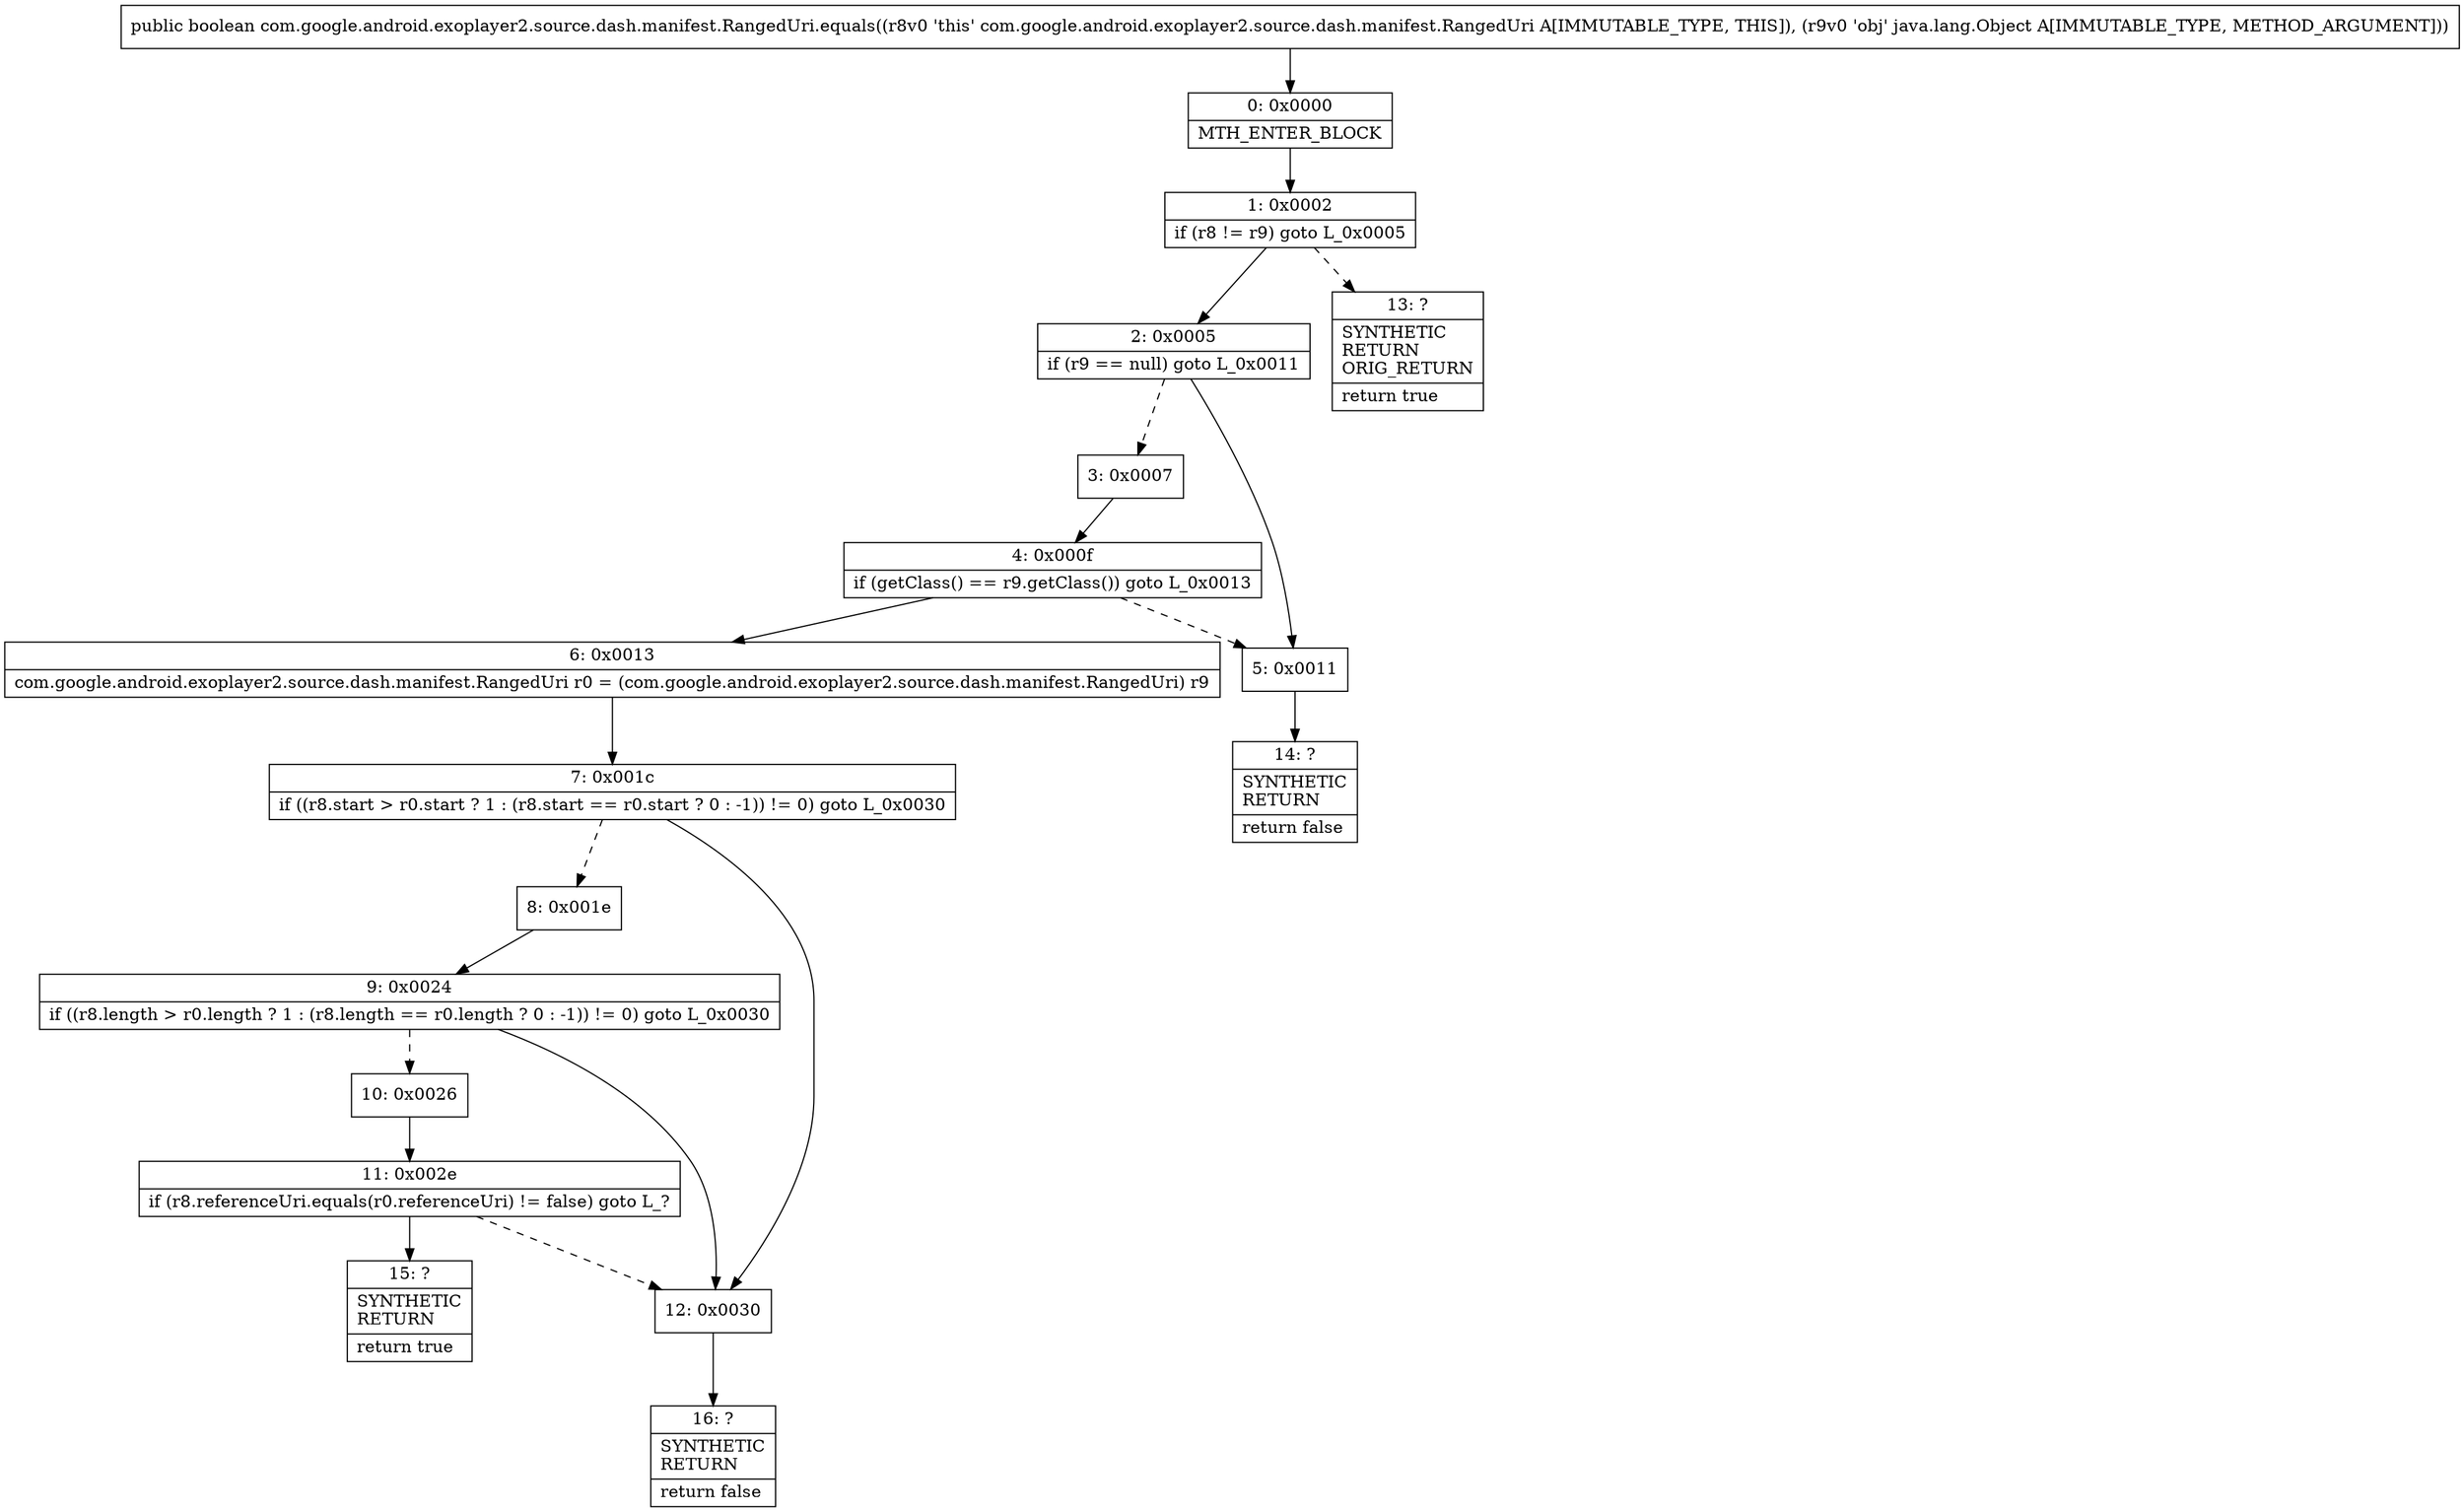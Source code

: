 digraph "CFG forcom.google.android.exoplayer2.source.dash.manifest.RangedUri.equals(Ljava\/lang\/Object;)Z" {
Node_0 [shape=record,label="{0\:\ 0x0000|MTH_ENTER_BLOCK\l}"];
Node_1 [shape=record,label="{1\:\ 0x0002|if (r8 != r9) goto L_0x0005\l}"];
Node_2 [shape=record,label="{2\:\ 0x0005|if (r9 == null) goto L_0x0011\l}"];
Node_3 [shape=record,label="{3\:\ 0x0007}"];
Node_4 [shape=record,label="{4\:\ 0x000f|if (getClass() == r9.getClass()) goto L_0x0013\l}"];
Node_5 [shape=record,label="{5\:\ 0x0011}"];
Node_6 [shape=record,label="{6\:\ 0x0013|com.google.android.exoplayer2.source.dash.manifest.RangedUri r0 = (com.google.android.exoplayer2.source.dash.manifest.RangedUri) r9\l}"];
Node_7 [shape=record,label="{7\:\ 0x001c|if ((r8.start \> r0.start ? 1 : (r8.start == r0.start ? 0 : \-1)) != 0) goto L_0x0030\l}"];
Node_8 [shape=record,label="{8\:\ 0x001e}"];
Node_9 [shape=record,label="{9\:\ 0x0024|if ((r8.length \> r0.length ? 1 : (r8.length == r0.length ? 0 : \-1)) != 0) goto L_0x0030\l}"];
Node_10 [shape=record,label="{10\:\ 0x0026}"];
Node_11 [shape=record,label="{11\:\ 0x002e|if (r8.referenceUri.equals(r0.referenceUri) != false) goto L_?\l}"];
Node_12 [shape=record,label="{12\:\ 0x0030}"];
Node_13 [shape=record,label="{13\:\ ?|SYNTHETIC\lRETURN\lORIG_RETURN\l|return true\l}"];
Node_14 [shape=record,label="{14\:\ ?|SYNTHETIC\lRETURN\l|return false\l}"];
Node_15 [shape=record,label="{15\:\ ?|SYNTHETIC\lRETURN\l|return true\l}"];
Node_16 [shape=record,label="{16\:\ ?|SYNTHETIC\lRETURN\l|return false\l}"];
MethodNode[shape=record,label="{public boolean com.google.android.exoplayer2.source.dash.manifest.RangedUri.equals((r8v0 'this' com.google.android.exoplayer2.source.dash.manifest.RangedUri A[IMMUTABLE_TYPE, THIS]), (r9v0 'obj' java.lang.Object A[IMMUTABLE_TYPE, METHOD_ARGUMENT])) }"];
MethodNode -> Node_0;
Node_0 -> Node_1;
Node_1 -> Node_2;
Node_1 -> Node_13[style=dashed];
Node_2 -> Node_3[style=dashed];
Node_2 -> Node_5;
Node_3 -> Node_4;
Node_4 -> Node_5[style=dashed];
Node_4 -> Node_6;
Node_5 -> Node_14;
Node_6 -> Node_7;
Node_7 -> Node_8[style=dashed];
Node_7 -> Node_12;
Node_8 -> Node_9;
Node_9 -> Node_10[style=dashed];
Node_9 -> Node_12;
Node_10 -> Node_11;
Node_11 -> Node_12[style=dashed];
Node_11 -> Node_15;
Node_12 -> Node_16;
}

